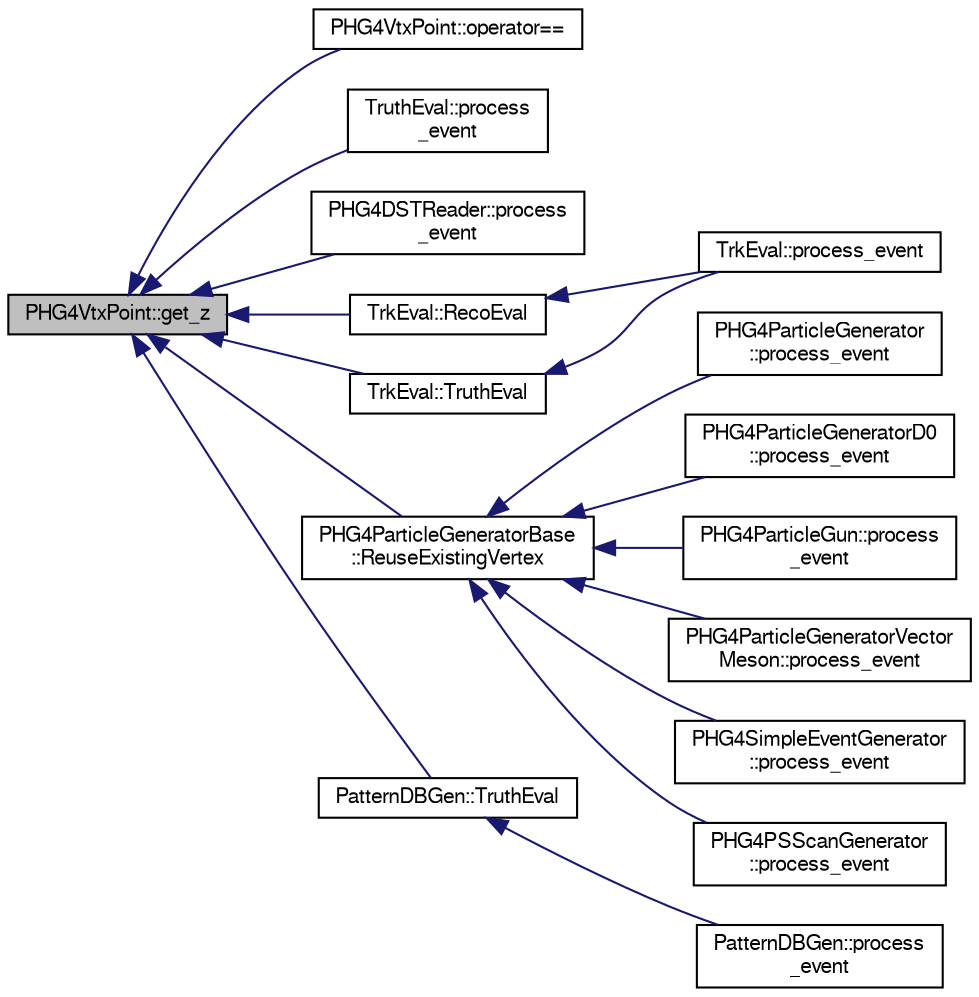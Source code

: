 digraph "PHG4VtxPoint::get_z"
{
  bgcolor="transparent";
  edge [fontname="FreeSans",fontsize="10",labelfontname="FreeSans",labelfontsize="10"];
  node [fontname="FreeSans",fontsize="10",shape=record];
  rankdir="LR";
  Node1 [label="PHG4VtxPoint::get_z",height=0.2,width=0.4,color="black", fillcolor="grey75", style="filled" fontcolor="black"];
  Node1 -> Node2 [dir="back",color="midnightblue",fontsize="10",style="solid",fontname="FreeSans"];
  Node2 [label="PHG4VtxPoint::operator==",height=0.2,width=0.4,color="black",URL="$d6/d81/classPHG4VtxPoint.html#a77a792f28bd75c230a9539e0377e6dc5",tooltip="comparison of vertex value only, not on the id, per algorithm requirement in PHG4TruthInfoContainer::..."];
  Node1 -> Node3 [dir="back",color="midnightblue",fontsize="10",style="solid",fontname="FreeSans"];
  Node3 [label="TruthEval::process\l_event",height=0.2,width=0.4,color="black",URL="$df/d39/classTruthEval.html#a81f42e26bc57120814b56c5241c495e3"];
  Node1 -> Node4 [dir="back",color="midnightblue",fontsize="10",style="solid",fontname="FreeSans"];
  Node4 [label="PHG4DSTReader::process\l_event",height=0.2,width=0.4,color="black",URL="$d4/dc9/classPHG4DSTReader.html#aa32c5027cd9c3e4d667a0e84d7243412",tooltip="event processing method "];
  Node1 -> Node5 [dir="back",color="midnightblue",fontsize="10",style="solid",fontname="FreeSans"];
  Node5 [label="TrkEval::RecoEval",height=0.2,width=0.4,color="black",URL="$de/d2f/classTrkEval.html#a2e4c91aacd41057f331a7b236f4d4958"];
  Node5 -> Node6 [dir="back",color="midnightblue",fontsize="10",style="solid",fontname="FreeSans"];
  Node6 [label="TrkEval::process_event",height=0.2,width=0.4,color="black",URL="$de/d2f/classTrkEval.html#a0c626d9ee4c94abf889fa5408f1f49d1"];
  Node1 -> Node7 [dir="back",color="midnightblue",fontsize="10",style="solid",fontname="FreeSans"];
  Node7 [label="PHG4ParticleGeneratorBase\l::ReuseExistingVertex",height=0.2,width=0.4,color="black",URL="$d8/d78/classPHG4ParticleGeneratorBase.html#a1c8fb7b3cb97ad9c0eb85468be4f0f1b"];
  Node7 -> Node8 [dir="back",color="midnightblue",fontsize="10",style="solid",fontname="FreeSans"];
  Node8 [label="PHG4ParticleGenerator\l::process_event",height=0.2,width=0.4,color="black",URL="$dd/d68/classPHG4ParticleGenerator.html#a1292dcb1c73496ea30769a4b8c355780"];
  Node7 -> Node9 [dir="back",color="midnightblue",fontsize="10",style="solid",fontname="FreeSans"];
  Node9 [label="PHG4ParticleGeneratorD0\l::process_event",height=0.2,width=0.4,color="black",URL="$d9/d78/classPHG4ParticleGeneratorD0.html#a0d5fb0589e341d72f767844ead51039a"];
  Node7 -> Node10 [dir="back",color="midnightblue",fontsize="10",style="solid",fontname="FreeSans"];
  Node10 [label="PHG4ParticleGun::process\l_event",height=0.2,width=0.4,color="black",URL="$dd/d13/classPHG4ParticleGun.html#a6a76fa0b061c94d8ce36da48fd41d274"];
  Node7 -> Node11 [dir="back",color="midnightblue",fontsize="10",style="solid",fontname="FreeSans"];
  Node11 [label="PHG4ParticleGeneratorVector\lMeson::process_event",height=0.2,width=0.4,color="black",URL="$d7/dc3/classPHG4ParticleGeneratorVectorMeson.html#a31f17c8146593b2d946cc4c2762d25ed"];
  Node7 -> Node12 [dir="back",color="midnightblue",fontsize="10",style="solid",fontname="FreeSans"];
  Node12 [label="PHG4SimpleEventGenerator\l::process_event",height=0.2,width=0.4,color="black",URL="$d5/df3/classPHG4SimpleEventGenerator.html#a4a7065a5083bd5b21c3743f8e224065b"];
  Node7 -> Node13 [dir="back",color="midnightblue",fontsize="10",style="solid",fontname="FreeSans"];
  Node13 [label="PHG4PSScanGenerator\l::process_event",height=0.2,width=0.4,color="black",URL="$de/d76/classPHG4PSScanGenerator.html#a7da87ee5f9d1dc005871a8df83145c63"];
  Node1 -> Node14 [dir="back",color="midnightblue",fontsize="10",style="solid",fontname="FreeSans"];
  Node14 [label="PatternDBGen::TruthEval",height=0.2,width=0.4,color="black",URL="$de/d1e/classPatternDBGen.html#a56101ce12e7222017e64f8e3c45eb953"];
  Node14 -> Node15 [dir="back",color="midnightblue",fontsize="10",style="solid",fontname="FreeSans"];
  Node15 [label="PatternDBGen::process\l_event",height=0.2,width=0.4,color="black",URL="$de/d1e/classPatternDBGen.html#a7ee5bd712a184a109f52fd67e98acf7d"];
  Node1 -> Node16 [dir="back",color="midnightblue",fontsize="10",style="solid",fontname="FreeSans"];
  Node16 [label="TrkEval::TruthEval",height=0.2,width=0.4,color="black",URL="$de/d2f/classTrkEval.html#a0fe4bff3e37b8f0884e24ea933c43c60"];
  Node16 -> Node6 [dir="back",color="midnightblue",fontsize="10",style="solid",fontname="FreeSans"];
}
